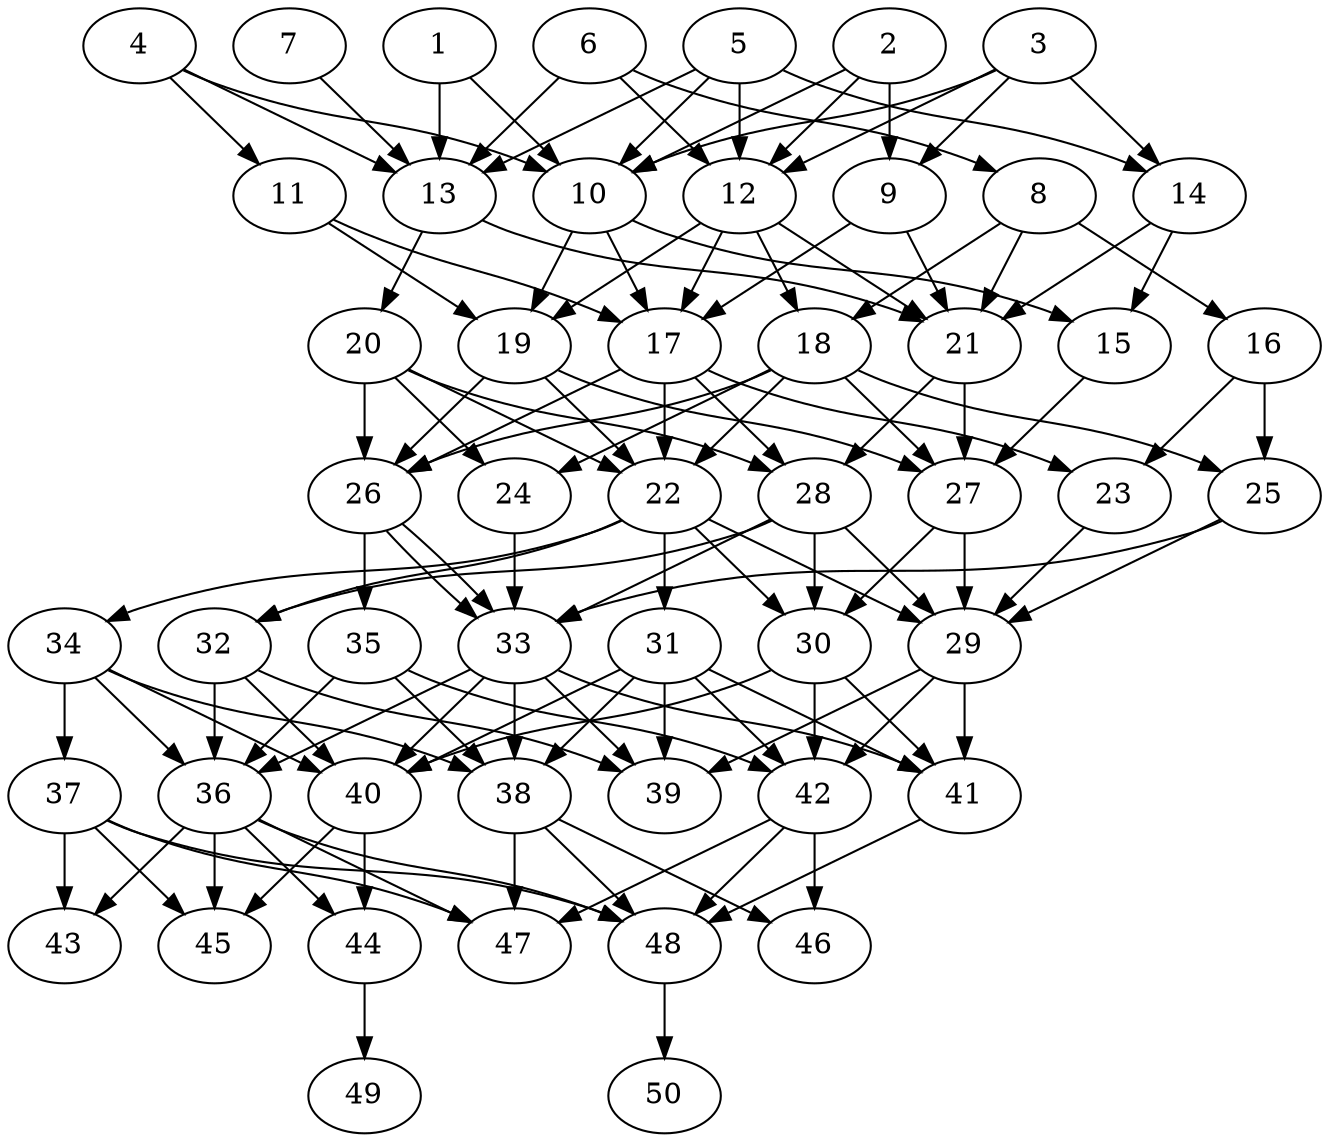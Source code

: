 // DAG automatically generated by daggen at Thu Oct  3 14:07:57 2019
// ./daggen --dot -n 50 --ccr 0.3 --fat 0.5 --regular 0.9 --density 0.6 --mindata 5242880 --maxdata 52428800 
digraph G {
  1 [size="34853547", alpha="0.07", expect_size="10456064"] 
  1 -> 10 [size ="10456064"]
  1 -> 13 [size ="10456064"]
  2 [size="88070827", alpha="0.14", expect_size="26421248"] 
  2 -> 9 [size ="26421248"]
  2 -> 10 [size ="26421248"]
  2 -> 12 [size ="26421248"]
  3 [size="167041707", alpha="0.09", expect_size="50112512"] 
  3 -> 9 [size ="50112512"]
  3 -> 10 [size ="50112512"]
  3 -> 12 [size ="50112512"]
  3 -> 14 [size ="50112512"]
  4 [size="64573440", alpha="0.07", expect_size="19372032"] 
  4 -> 10 [size ="19372032"]
  4 -> 11 [size ="19372032"]
  4 -> 13 [size ="19372032"]
  5 [size="41499307", alpha="0.11", expect_size="12449792"] 
  5 -> 10 [size ="12449792"]
  5 -> 12 [size ="12449792"]
  5 -> 13 [size ="12449792"]
  5 -> 14 [size ="12449792"]
  6 [size="46711467", alpha="0.12", expect_size="14013440"] 
  6 -> 8 [size ="14013440"]
  6 -> 12 [size ="14013440"]
  6 -> 13 [size ="14013440"]
  7 [size="166737920", alpha="0.14", expect_size="50021376"] 
  7 -> 13 [size ="50021376"]
  8 [size="64276480", alpha="0.06", expect_size="19282944"] 
  8 -> 16 [size ="19282944"]
  8 -> 18 [size ="19282944"]
  8 -> 21 [size ="19282944"]
  9 [size="46127787", alpha="0.04", expect_size="13838336"] 
  9 -> 17 [size ="13838336"]
  9 -> 21 [size ="13838336"]
  10 [size="36488533", alpha="0.07", expect_size="10946560"] 
  10 -> 15 [size ="10946560"]
  10 -> 17 [size ="10946560"]
  10 -> 19 [size ="10946560"]
  11 [size="109953707", alpha="0.08", expect_size="32986112"] 
  11 -> 17 [size ="32986112"]
  11 -> 19 [size ="32986112"]
  12 [size="163553280", alpha="0.15", expect_size="49065984"] 
  12 -> 17 [size ="49065984"]
  12 -> 18 [size ="49065984"]
  12 -> 19 [size ="49065984"]
  12 -> 21 [size ="49065984"]
  13 [size="120111787", alpha="0.12", expect_size="36033536"] 
  13 -> 20 [size ="36033536"]
  13 -> 21 [size ="36033536"]
  14 [size="29784747", alpha="0.19", expect_size="8935424"] 
  14 -> 15 [size ="8935424"]
  14 -> 21 [size ="8935424"]
  15 [size="81742507", alpha="0.00", expect_size="24522752"] 
  15 -> 27 [size ="24522752"]
  16 [size="165434027", alpha="0.02", expect_size="49630208"] 
  16 -> 23 [size ="49630208"]
  16 -> 25 [size ="49630208"]
  17 [size="105260373", alpha="0.09", expect_size="31578112"] 
  17 -> 22 [size ="31578112"]
  17 -> 23 [size ="31578112"]
  17 -> 26 [size ="31578112"]
  17 -> 28 [size ="31578112"]
  18 [size="57893547", alpha="0.07", expect_size="17368064"] 
  18 -> 22 [size ="17368064"]
  18 -> 24 [size ="17368064"]
  18 -> 25 [size ="17368064"]
  18 -> 26 [size ="17368064"]
  18 -> 27 [size ="17368064"]
  19 [size="105055573", alpha="0.17", expect_size="31516672"] 
  19 -> 22 [size ="31516672"]
  19 -> 26 [size ="31516672"]
  19 -> 27 [size ="31516672"]
  20 [size="135778987", alpha="0.20", expect_size="40733696"] 
  20 -> 22 [size ="40733696"]
  20 -> 24 [size ="40733696"]
  20 -> 26 [size ="40733696"]
  20 -> 28 [size ="40733696"]
  21 [size="36515840", alpha="0.05", expect_size="10954752"] 
  21 -> 27 [size ="10954752"]
  21 -> 28 [size ="10954752"]
  22 [size="99246080", alpha="0.19", expect_size="29773824"] 
  22 -> 29 [size ="29773824"]
  22 -> 30 [size ="29773824"]
  22 -> 31 [size ="29773824"]
  22 -> 32 [size ="29773824"]
  22 -> 34 [size ="29773824"]
  23 [size="56507733", alpha="0.12", expect_size="16952320"] 
  23 -> 29 [size ="16952320"]
  24 [size="152064000", alpha="0.11", expect_size="45619200"] 
  24 -> 33 [size ="45619200"]
  25 [size="147193173", alpha="0.13", expect_size="44157952"] 
  25 -> 29 [size ="44157952"]
  25 -> 33 [size ="44157952"]
  26 [size="148691627", alpha="0.18", expect_size="44607488"] 
  26 -> 33 [size ="44607488"]
  26 -> 33 [size ="44607488"]
  26 -> 35 [size ="44607488"]
  27 [size="163502080", alpha="0.03", expect_size="49050624"] 
  27 -> 29 [size ="49050624"]
  27 -> 30 [size ="49050624"]
  28 [size="80032427", alpha="0.14", expect_size="24009728"] 
  28 -> 29 [size ="24009728"]
  28 -> 30 [size ="24009728"]
  28 -> 32 [size ="24009728"]
  28 -> 33 [size ="24009728"]
  29 [size="133597867", alpha="0.08", expect_size="40079360"] 
  29 -> 39 [size ="40079360"]
  29 -> 41 [size ="40079360"]
  29 -> 42 [size ="40079360"]
  30 [size="108687360", alpha="0.05", expect_size="32606208"] 
  30 -> 40 [size ="32606208"]
  30 -> 41 [size ="32606208"]
  30 -> 42 [size ="32606208"]
  31 [size="105762133", alpha="0.13", expect_size="31728640"] 
  31 -> 38 [size ="31728640"]
  31 -> 39 [size ="31728640"]
  31 -> 40 [size ="31728640"]
  31 -> 41 [size ="31728640"]
  31 -> 42 [size ="31728640"]
  32 [size="142199467", alpha="0.01", expect_size="42659840"] 
  32 -> 36 [size ="42659840"]
  32 -> 39 [size ="42659840"]
  32 -> 40 [size ="42659840"]
  33 [size="131310933", alpha="0.01", expect_size="39393280"] 
  33 -> 36 [size ="39393280"]
  33 -> 38 [size ="39393280"]
  33 -> 39 [size ="39393280"]
  33 -> 40 [size ="39393280"]
  33 -> 41 [size ="39393280"]
  34 [size="65372160", alpha="0.02", expect_size="19611648"] 
  34 -> 36 [size ="19611648"]
  34 -> 37 [size ="19611648"]
  34 -> 38 [size ="19611648"]
  34 -> 40 [size ="19611648"]
  35 [size="148776960", alpha="0.12", expect_size="44633088"] 
  35 -> 36 [size ="44633088"]
  35 -> 38 [size ="44633088"]
  35 -> 42 [size ="44633088"]
  36 [size="90972160", alpha="0.01", expect_size="27291648"] 
  36 -> 43 [size ="27291648"]
  36 -> 44 [size ="27291648"]
  36 -> 45 [size ="27291648"]
  36 -> 47 [size ="27291648"]
  36 -> 48 [size ="27291648"]
  37 [size="78479360", alpha="0.01", expect_size="23543808"] 
  37 -> 43 [size ="23543808"]
  37 -> 45 [size ="23543808"]
  37 -> 47 [size ="23543808"]
  37 -> 48 [size ="23543808"]
  38 [size="103277227", alpha="0.06", expect_size="30983168"] 
  38 -> 46 [size ="30983168"]
  38 -> 47 [size ="30983168"]
  38 -> 48 [size ="30983168"]
  39 [size="54882987", alpha="0.02", expect_size="16464896"] 
  40 [size="119234560", alpha="0.13", expect_size="35770368"] 
  40 -> 44 [size ="35770368"]
  40 -> 45 [size ="35770368"]
  41 [size="158061227", alpha="0.07", expect_size="47418368"] 
  41 -> 48 [size ="47418368"]
  42 [size="106550613", alpha="0.11", expect_size="31965184"] 
  42 -> 46 [size ="31965184"]
  42 -> 47 [size ="31965184"]
  42 -> 48 [size ="31965184"]
  43 [size="110789973", alpha="0.20", expect_size="33236992"] 
  44 [size="116121600", alpha="0.06", expect_size="34836480"] 
  44 -> 49 [size ="34836480"]
  45 [size="134864213", alpha="0.08", expect_size="40459264"] 
  46 [size="73994240", alpha="0.08", expect_size="22198272"] 
  47 [size="81479680", alpha="0.05", expect_size="24443904"] 
  48 [size="87811413", alpha="0.11", expect_size="26343424"] 
  48 -> 50 [size ="26343424"]
  49 [size="133413547", alpha="0.12", expect_size="40024064"] 
  50 [size="148575573", alpha="0.04", expect_size="44572672"] 
}
